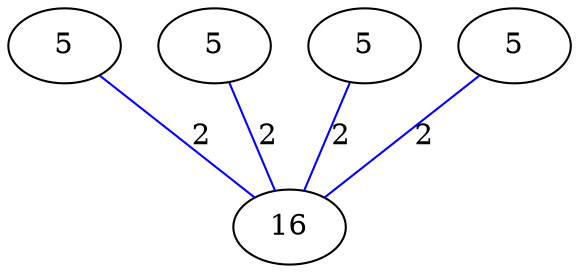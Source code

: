 graph G {
	0 [label="5"];
	1 [label="5"];
	2 [label="5"];
	3 [label="5"];
	4 [label="16"];
	0 -- 4 [label="2", color=blue];
	1 -- 4 [label="2", color=blue];
	2 -- 4 [label="2", color=blue];
	3 -- 4 [label="2", color=blue];
}